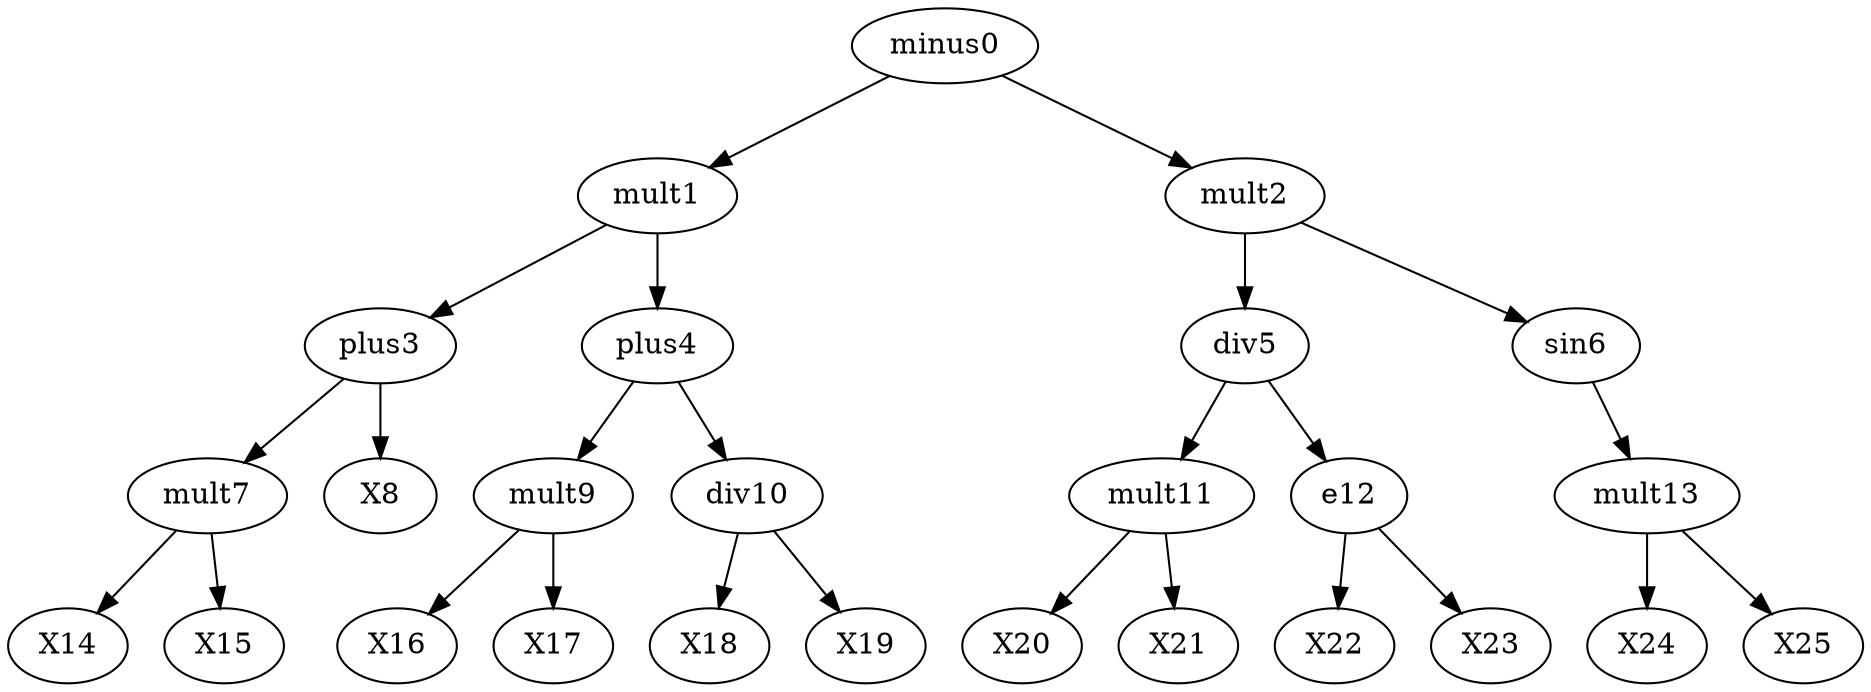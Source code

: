 digraph T {
	minus0 -> mult1;
	minus0 -> mult2;
	mult1 -> plus3;
	mult1 -> plus4;
	mult2 -> div5;
	mult2 -> sin6;
	plus3 -> mult7;
	plus3 -> X8;
	plus4 -> mult9;
	plus4 -> div10;
	div5 -> mult11;
	div5 -> e12;
	sin6 -> mult13;
	mult7 -> X14;
	mult7 -> X15;
	mult9 -> X16;
	mult9 -> X17;
	div10 -> X18;
	div10 -> X19;
	mult11 -> X20;
	mult11 -> X21;
	e12 -> X22;
	e12 -> X23;
	mult13 -> X24;
	mult13 -> X25;
}
